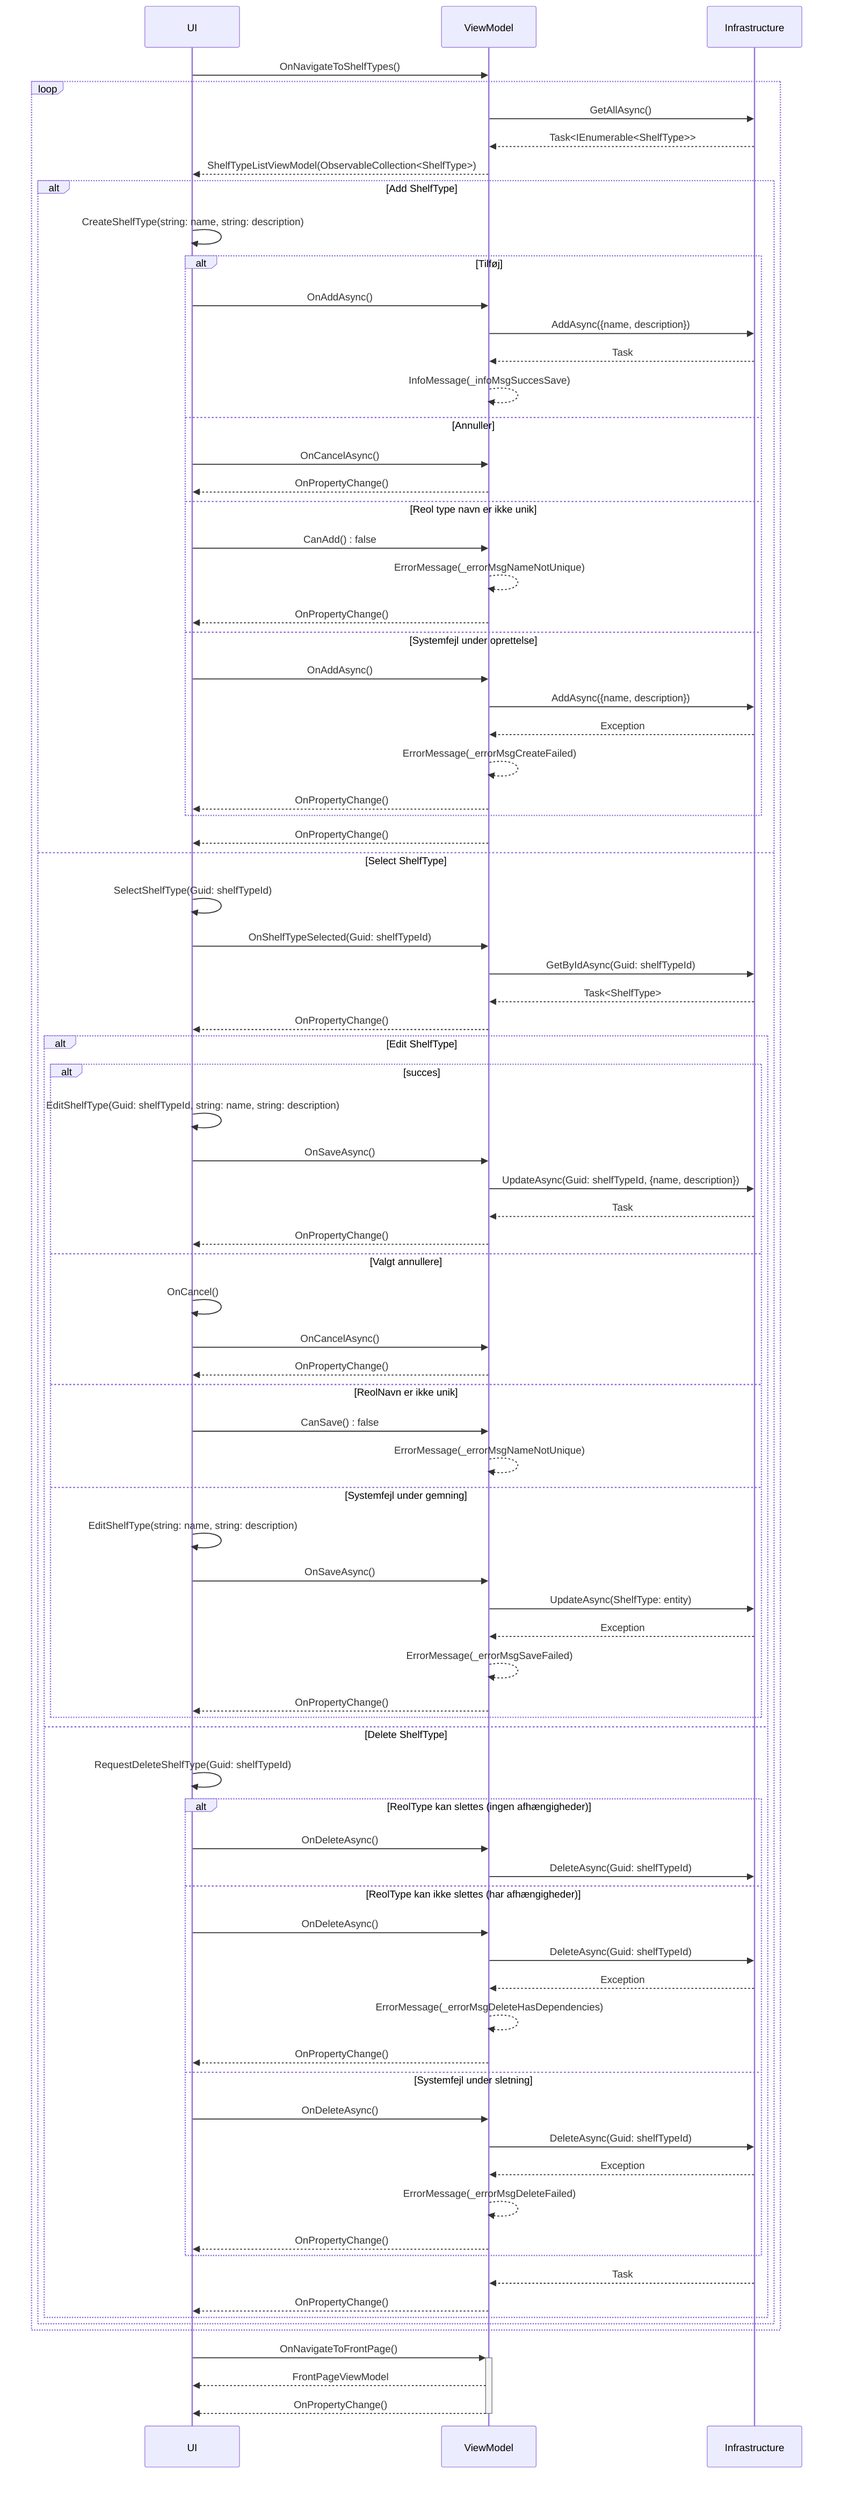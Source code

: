﻿sequenceDiagram
    participant UI
    participant ViewModel
    participant Infrastructure

    UI->>ViewModel: OnNavigateToShelfTypes()
    loop
        ViewModel->>Infrastructure: GetAllAsync()
        Infrastructure-->>ViewModel: Task<IEnumerable<ShelfType>>
        ViewModel-->>UI: ShelfTypeListViewModel(ObservableCollection<ShelfType>)

        alt Add ShelfType
            UI->>UI: CreateShelfType(string: name, string: description)
            alt Tilføj
                UI->>ViewModel: OnAddAsync()
                ViewModel->>Infrastructure: AddAsync({name, description})
                Infrastructure-->>ViewModel: Task
                ViewModel-->>ViewModel: InfoMessage(_infoMsgSuccesSave)
            else Annuller
                UI->>ViewModel: OnCancelAsync()
                ViewModel-->>UI: OnPropertyChange() # Populate form fields and pop listVm and Messages
            else Reol type navn er ikke unik
                UI->>ViewModel: CanAdd() : false
                ViewModel-->>ViewModel: ErrorMessage(_errorMsgNameNotUnique)
                ViewModel-->>UI: OnPropertyChange() # Populate form fields and pop listVm and Messages
            else Systemfejl under oprettelse
                UI->>ViewModel: OnAddAsync()
                ViewModel->>Infrastructure: AddAsync({name, description})
                Infrastructure-->>ViewModel: Exception # It logs error before Exception
                ViewModel-->>ViewModel: ErrorMessage(_errorMsgCreateFailed)
                ViewModel-->>UI: OnPropertyChange() # Populate form fields and pop listVm and Messages
            end
            ViewModel-->>UI: OnPropertyChange() # Populate form fields and pop listVm and Messages
        else Select ShelfType
            UI->>UI: SelectShelfType(Guid: shelfTypeId)
            UI->>ViewModel: OnShelfTypeSelected(Guid: shelfTypeId)
            ViewModel->>Infrastructure: GetByIdAsync(Guid: shelfTypeId)
            Infrastructure-->>ViewModel: Task<ShelfType>
            ViewModel-->>UI: OnPropertyChange() # Populate form fields and pop listVm and Messages

            alt Edit ShelfType
                alt succes
                    UI->>UI: EditShelfType(Guid: shelfTypeId, string: name, string: description)
                    UI->>ViewModel: OnSaveAsync()
                    ViewModel->>Infrastructure: UpdateAsync(Guid: shelfTypeId, {name, description})
                    Infrastructure-->>ViewModel: Task
                    ViewModel-->>UI: OnPropertyChange() # Populate form fields and pop listVm and Messages
                else Valgt annullere
                    UI->>UI: OnCancel()
                    UI->>ViewModel: OnCancelAsync()
                    ViewModel-->>UI: OnPropertyChange() # Populate clear fields and pop listVm and Messages
                else ReolNavn er ikke unik
                    UI->>ViewModel: CanSave() : false
                    ViewModel-->>ViewModel: ErrorMessage(_errorMsgNameNotUnique)
                else Systemfejl under gemning
                    UI->>UI: EditShelfType(string: name, string: description)
                    UI->>ViewModel: OnSaveAsync()
                    ViewModel->>Infrastructure: UpdateAsync(ShelfType: entity)
                    Infrastructure-->>ViewModel: Exception # It logs error before Exception
                    ViewModel-->>ViewModel: ErrorMessage(_errorMsgSaveFailed)
                    ViewModel-->>UI: OnPropertyChange() # Populate form fields and pop listVm and Messages
                end
            else Delete ShelfType
                UI->>UI: RequestDeleteShelfType(Guid: shelfTypeId)
                alt ReolType kan slettes (ingen afhængigheder)

                UI->>ViewModel: OnDeleteAsync()
                ViewModel->>Infrastructure: DeleteAsync(Guid: shelfTypeId)
                else ReolType kan ikke slettes (har afhængigheder)
                    UI->>ViewModel: OnDeleteAsync()
                    ViewModel->>Infrastructure: DeleteAsync(Guid: shelfTypeId)
                    Infrastructure-->>ViewModel: Exception # It logs error before Exception
                    ViewModel-->>ViewModel: ErrorMessage(_errorMsgDeleteHasDependencies)
                    ViewModel-->>UI: OnPropertyChange() # Populate form fields and pop listVm and Messages
                else Systemfejl under sletning
                    UI->>ViewModel: OnDeleteAsync()
                    ViewModel->>Infrastructure: DeleteAsync(Guid: shelfTypeId)
                    Infrastructure-->>ViewModel: Exception # It logs error before Exception
                    ViewModel-->>ViewModel: ErrorMessage(_errorMsgDeleteFailed)
                    ViewModel-->>UI: OnPropertyChange() # Populate form fields and pop listVm and Messages
                end
                Infrastructure-->>ViewModel: Task
                ViewModel-->>UI: OnPropertyChange() # Populate clear fields and pop listVm and Messages
            end
        end
    end
    UI->>+ViewModel: OnNavigateToFrontPage()
    ViewModel-->>UI: FrontPageViewModel
    ViewModel-->>-UI: OnPropertyChange() # Populate form fields and pop listVm and Messages